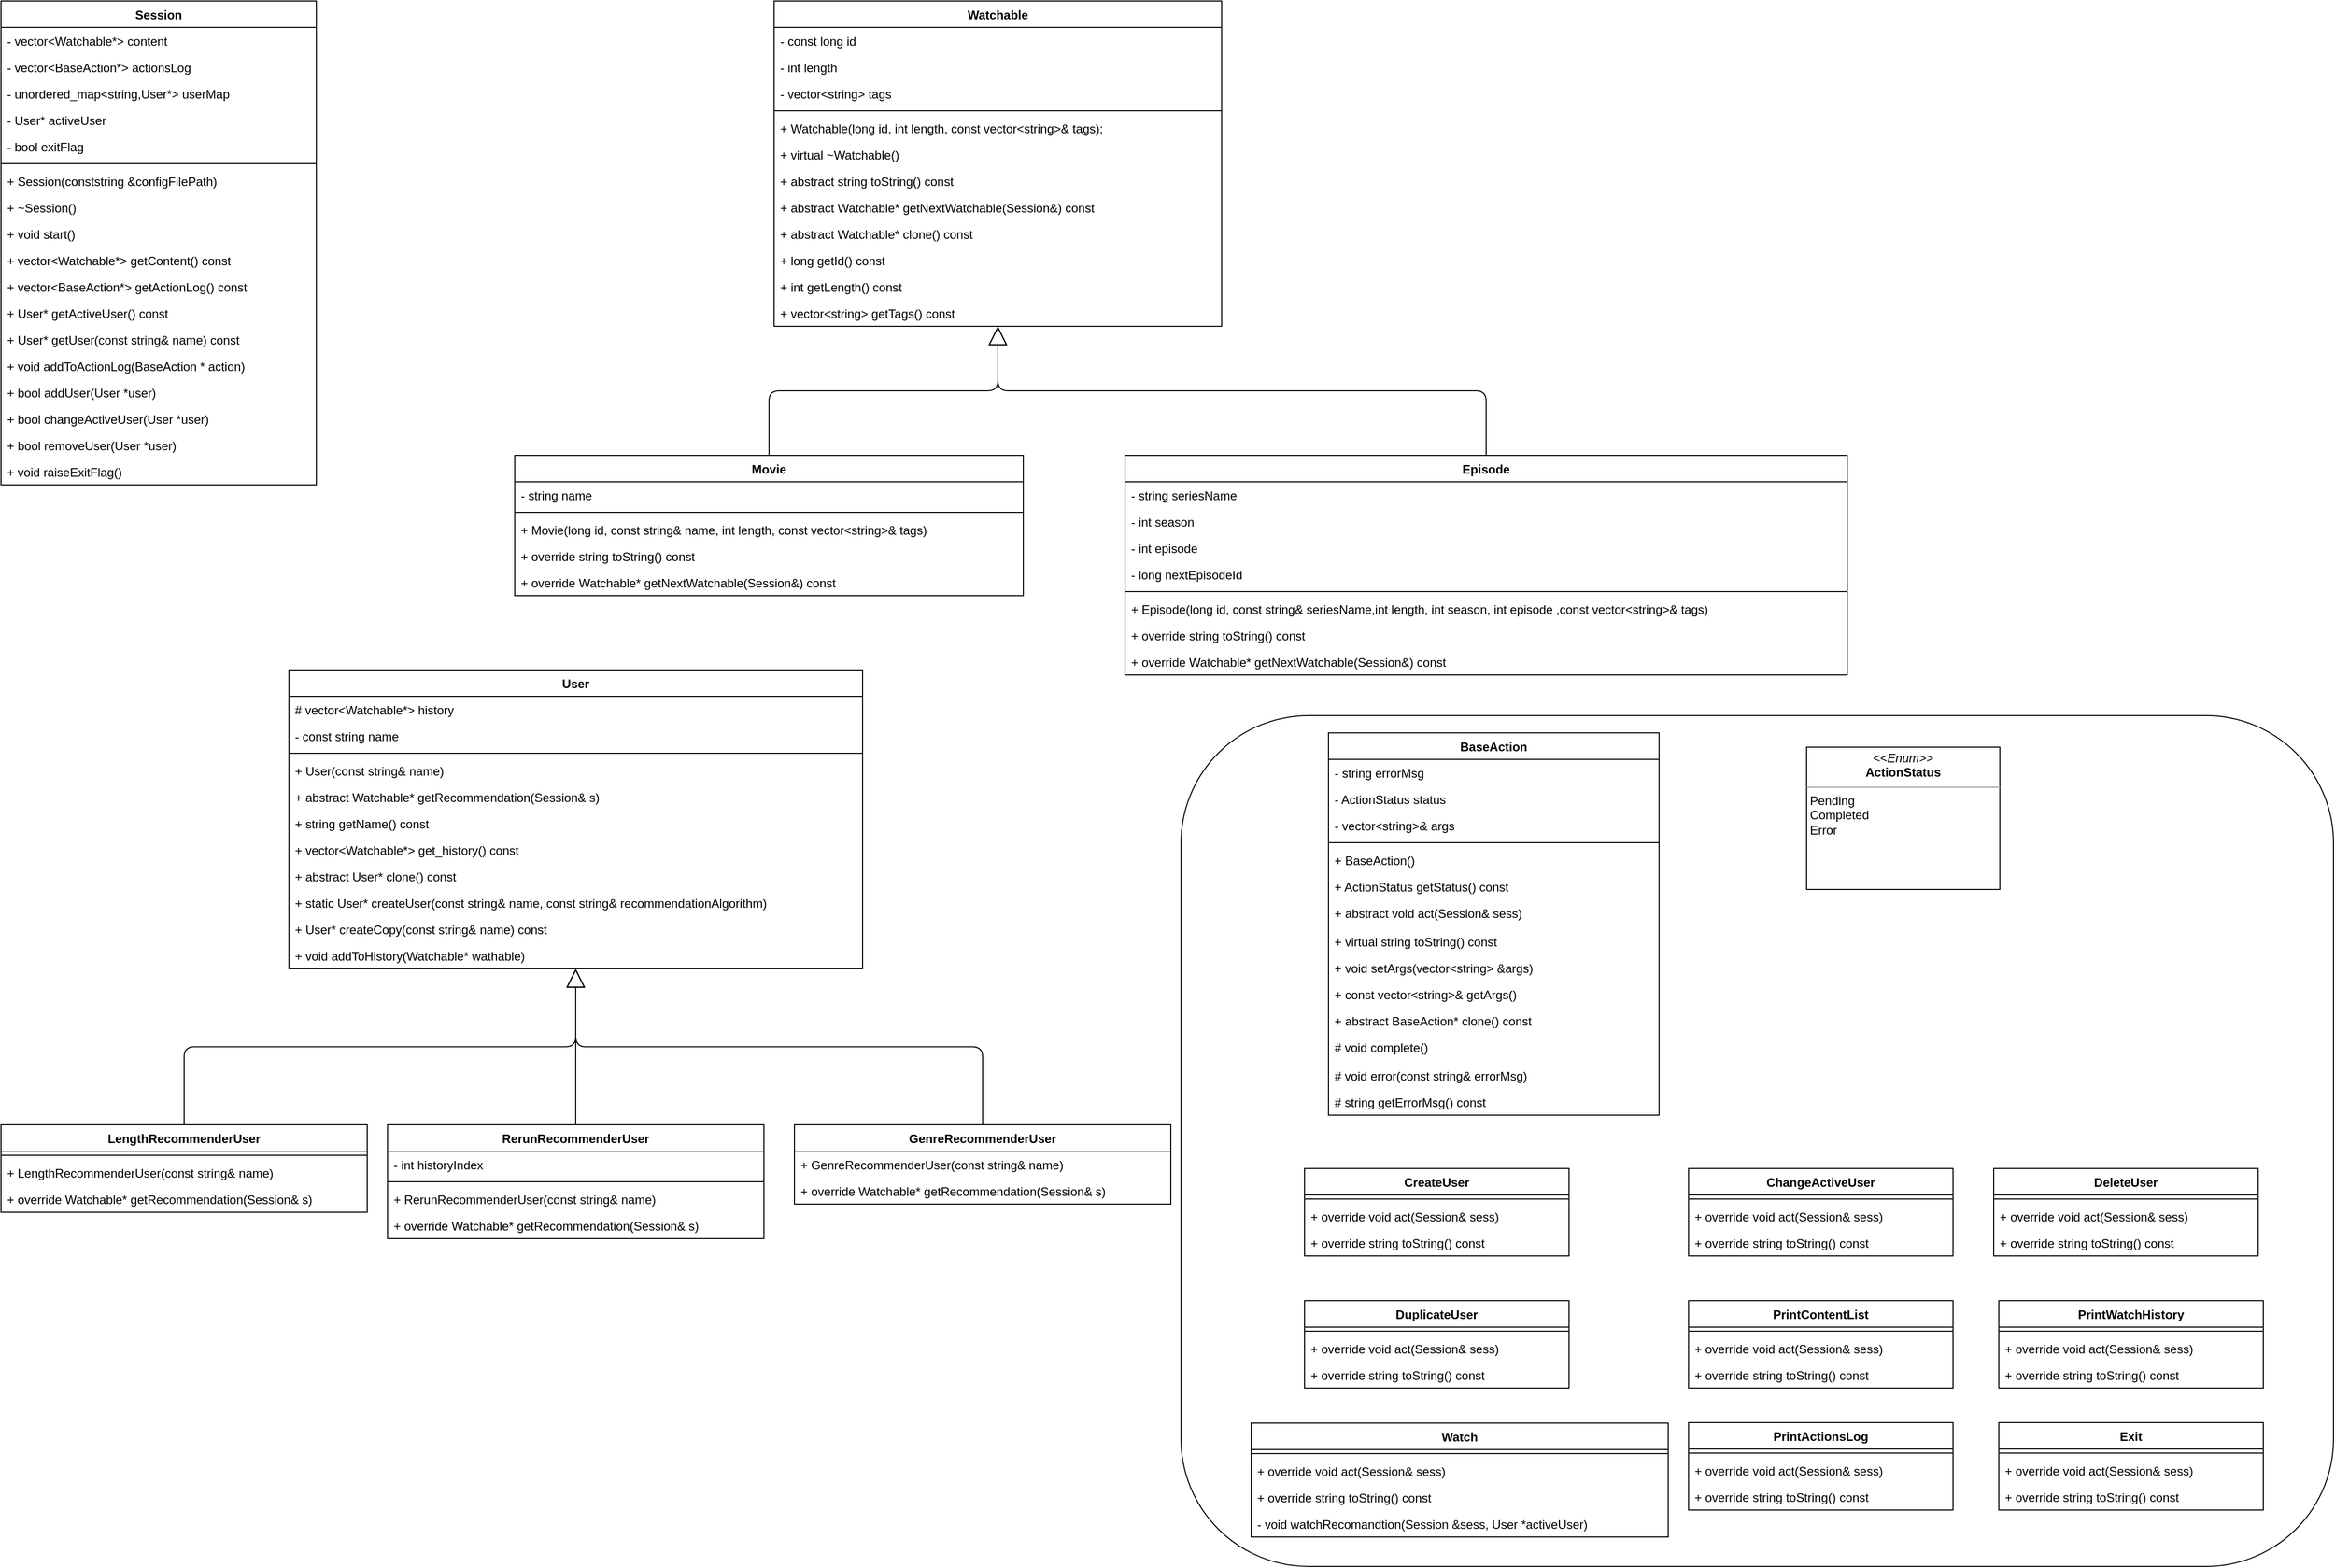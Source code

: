 <mxfile version="12.2.9" type="device" pages="1"><diagram id="r32zP4UE7Xf6JJiNhzsM" name="Page-1"><mxGraphModel dx="948" dy="610" grid="1" gridSize="10" guides="1" tooltips="1" connect="1" arrows="1" fold="1" page="1" pageScale="1" pageWidth="850" pageHeight="1100" math="0" shadow="0"><root><mxCell id="0"/><mxCell id="1" parent="0"/><mxCell id="CN2FNXj3Czze6til57YK-2" value="" style="rounded=1;whiteSpace=wrap;html=1;" parent="1" vertex="1"><mxGeometry x="1500" y="913" width="1133" height="837" as="geometry"/></mxCell><mxCell id="CN2FNXj3Czze6til57YK-3" value="Session" style="swimlane;fontStyle=1;align=center;verticalAlign=top;childLayout=stackLayout;horizontal=1;startSize=26;horizontalStack=0;resizeParent=1;resizeParentMax=0;resizeLast=0;collapsible=1;marginBottom=0;" parent="1" vertex="1"><mxGeometry x="340" y="210" width="310" height="476" as="geometry"/></mxCell><mxCell id="CN2FNXj3Czze6til57YK-4" value="- vector&lt;Watchable*&gt; content" style="text;strokeColor=none;fillColor=none;align=left;verticalAlign=top;spacingLeft=4;spacingRight=4;overflow=hidden;rotatable=0;points=[[0,0.5],[1,0.5]];portConstraint=eastwest;" parent="CN2FNXj3Czze6til57YK-3" vertex="1"><mxGeometry y="26" width="310" height="26" as="geometry"/></mxCell><mxCell id="CN2FNXj3Czze6til57YK-5" value="- vector&lt;BaseAction*&gt; actionsLog" style="text;strokeColor=none;fillColor=none;align=left;verticalAlign=top;spacingLeft=4;spacingRight=4;overflow=hidden;rotatable=0;points=[[0,0.5],[1,0.5]];portConstraint=eastwest;" parent="CN2FNXj3Czze6til57YK-3" vertex="1"><mxGeometry y="52" width="310" height="26" as="geometry"/></mxCell><mxCell id="CN2FNXj3Czze6til57YK-6" value="- unordered_map&lt;string,User*&gt; userMap" style="text;strokeColor=none;fillColor=none;align=left;verticalAlign=top;spacingLeft=4;spacingRight=4;overflow=hidden;rotatable=0;points=[[0,0.5],[1,0.5]];portConstraint=eastwest;" parent="CN2FNXj3Czze6til57YK-3" vertex="1"><mxGeometry y="78" width="310" height="26" as="geometry"/></mxCell><mxCell id="CN2FNXj3Czze6til57YK-7" value="- User* activeUser" style="text;strokeColor=none;fillColor=none;align=left;verticalAlign=top;spacingLeft=4;spacingRight=4;overflow=hidden;rotatable=0;points=[[0,0.5],[1,0.5]];portConstraint=eastwest;" parent="CN2FNXj3Czze6til57YK-3" vertex="1"><mxGeometry y="104" width="310" height="26" as="geometry"/></mxCell><mxCell id="CN2FNXj3Czze6til57YK-8" value="- bool exitFlag" style="text;strokeColor=none;fillColor=none;align=left;verticalAlign=top;spacingLeft=4;spacingRight=4;overflow=hidden;rotatable=0;points=[[0,0.5],[1,0.5]];portConstraint=eastwest;" parent="CN2FNXj3Czze6til57YK-3" vertex="1"><mxGeometry y="130" width="310" height="26" as="geometry"/></mxCell><mxCell id="CN2FNXj3Czze6til57YK-9" value="" style="line;strokeWidth=1;fillColor=none;align=left;verticalAlign=middle;spacingTop=-1;spacingLeft=3;spacingRight=3;rotatable=0;labelPosition=right;points=[];portConstraint=eastwest;" parent="CN2FNXj3Czze6til57YK-3" vertex="1"><mxGeometry y="156" width="310" height="8" as="geometry"/></mxCell><mxCell id="CN2FNXj3Czze6til57YK-10" value="+ Session(conststring &amp;configFilePath)" style="text;strokeColor=none;fillColor=none;align=left;verticalAlign=top;spacingLeft=4;spacingRight=4;overflow=hidden;rotatable=0;points=[[0,0.5],[1,0.5]];portConstraint=eastwest;" parent="CN2FNXj3Czze6til57YK-3" vertex="1"><mxGeometry y="164" width="310" height="26" as="geometry"/></mxCell><mxCell id="CN2FNXj3Czze6til57YK-11" value="+ ~Session()" style="text;strokeColor=none;fillColor=none;align=left;verticalAlign=top;spacingLeft=4;spacingRight=4;overflow=hidden;rotatable=0;points=[[0,0.5],[1,0.5]];portConstraint=eastwest;" parent="CN2FNXj3Czze6til57YK-3" vertex="1"><mxGeometry y="190" width="310" height="26" as="geometry"/></mxCell><mxCell id="CN2FNXj3Czze6til57YK-12" value="+ void start()" style="text;strokeColor=none;fillColor=none;align=left;verticalAlign=top;spacingLeft=4;spacingRight=4;overflow=hidden;rotatable=0;points=[[0,0.5],[1,0.5]];portConstraint=eastwest;" parent="CN2FNXj3Czze6til57YK-3" vertex="1"><mxGeometry y="216" width="310" height="26" as="geometry"/></mxCell><mxCell id="CN2FNXj3Czze6til57YK-13" value="+ vector&lt;Watchable*&gt; getContent() const" style="text;strokeColor=none;fillColor=none;align=left;verticalAlign=top;spacingLeft=4;spacingRight=4;overflow=hidden;rotatable=0;points=[[0,0.5],[1,0.5]];portConstraint=eastwest;" parent="CN2FNXj3Czze6til57YK-3" vertex="1"><mxGeometry y="242" width="310" height="26" as="geometry"/></mxCell><mxCell id="CN2FNXj3Czze6til57YK-14" value="+ vector&lt;BaseAction*&gt; getActionLog() const" style="text;strokeColor=none;fillColor=none;align=left;verticalAlign=top;spacingLeft=4;spacingRight=4;overflow=hidden;rotatable=0;points=[[0,0.5],[1,0.5]];portConstraint=eastwest;" parent="CN2FNXj3Czze6til57YK-3" vertex="1"><mxGeometry y="268" width="310" height="26" as="geometry"/></mxCell><mxCell id="CN2FNXj3Czze6til57YK-15" value="+ User* getActiveUser() const" style="text;strokeColor=none;fillColor=none;align=left;verticalAlign=top;spacingLeft=4;spacingRight=4;overflow=hidden;rotatable=0;points=[[0,0.5],[1,0.5]];portConstraint=eastwest;" parent="CN2FNXj3Czze6til57YK-3" vertex="1"><mxGeometry y="294" width="310" height="26" as="geometry"/></mxCell><mxCell id="CN2FNXj3Czze6til57YK-16" value="+ User* getUser(const string&amp; name) const" style="text;strokeColor=none;fillColor=none;align=left;verticalAlign=top;spacingLeft=4;spacingRight=4;overflow=hidden;rotatable=0;points=[[0,0.5],[1,0.5]];portConstraint=eastwest;" parent="CN2FNXj3Czze6til57YK-3" vertex="1"><mxGeometry y="320" width="310" height="26" as="geometry"/></mxCell><mxCell id="CN2FNXj3Czze6til57YK-133" value="+ void addToActionLog(BaseAction * action)" style="text;strokeColor=none;fillColor=none;align=left;verticalAlign=top;spacingLeft=4;spacingRight=4;overflow=hidden;rotatable=0;points=[[0,0.5],[1,0.5]];portConstraint=eastwest;" parent="CN2FNXj3Czze6til57YK-3" vertex="1"><mxGeometry y="346" width="310" height="26" as="geometry"/></mxCell><mxCell id="CN2FNXj3Czze6til57YK-17" value="+ bool addUser(User *user)" style="text;strokeColor=none;fillColor=none;align=left;verticalAlign=top;spacingLeft=4;spacingRight=4;overflow=hidden;rotatable=0;points=[[0,0.5],[1,0.5]];portConstraint=eastwest;" parent="CN2FNXj3Czze6til57YK-3" vertex="1"><mxGeometry y="372" width="310" height="26" as="geometry"/></mxCell><mxCell id="CN2FNXj3Czze6til57YK-18" value="+ bool changeActiveUser(User *user)" style="text;strokeColor=none;fillColor=none;align=left;verticalAlign=top;spacingLeft=4;spacingRight=4;overflow=hidden;rotatable=0;points=[[0,0.5],[1,0.5]];portConstraint=eastwest;" parent="CN2FNXj3Czze6til57YK-3" vertex="1"><mxGeometry y="398" width="310" height="26" as="geometry"/></mxCell><mxCell id="CN2FNXj3Czze6til57YK-19" value="+ bool removeUser(User *user)" style="text;strokeColor=none;fillColor=none;align=left;verticalAlign=top;spacingLeft=4;spacingRight=4;overflow=hidden;rotatable=0;points=[[0,0.5],[1,0.5]];portConstraint=eastwest;" parent="CN2FNXj3Czze6til57YK-3" vertex="1"><mxGeometry y="424" width="310" height="26" as="geometry"/></mxCell><mxCell id="CN2FNXj3Czze6til57YK-20" value="+ void raiseExitFlag()" style="text;strokeColor=none;fillColor=none;align=left;verticalAlign=top;spacingLeft=4;spacingRight=4;overflow=hidden;rotatable=0;points=[[0,0.5],[1,0.5]];portConstraint=eastwest;" parent="CN2FNXj3Czze6til57YK-3" vertex="1"><mxGeometry y="450" width="310" height="26" as="geometry"/></mxCell><mxCell id="CN2FNXj3Czze6til57YK-21" value="Watchable" style="swimlane;fontStyle=1;align=center;verticalAlign=top;childLayout=stackLayout;horizontal=1;startSize=26;horizontalStack=0;resizeParent=1;resizeParentMax=0;resizeLast=0;collapsible=1;marginBottom=0;" parent="1" vertex="1"><mxGeometry x="1100" y="210" width="440" height="320" as="geometry"/></mxCell><mxCell id="CN2FNXj3Czze6til57YK-22" value="- const long id" style="text;strokeColor=none;fillColor=none;align=left;verticalAlign=top;spacingLeft=4;spacingRight=4;overflow=hidden;rotatable=0;points=[[0,0.5],[1,0.5]];portConstraint=eastwest;" parent="CN2FNXj3Czze6til57YK-21" vertex="1"><mxGeometry y="26" width="440" height="26" as="geometry"/></mxCell><mxCell id="CN2FNXj3Czze6til57YK-23" value="- int length" style="text;strokeColor=none;fillColor=none;align=left;verticalAlign=top;spacingLeft=4;spacingRight=4;overflow=hidden;rotatable=0;points=[[0,0.5],[1,0.5]];portConstraint=eastwest;" parent="CN2FNXj3Czze6til57YK-21" vertex="1"><mxGeometry y="52" width="440" height="26" as="geometry"/></mxCell><mxCell id="CN2FNXj3Czze6til57YK-24" value="- vector&lt;string&gt; tags" style="text;strokeColor=none;fillColor=none;align=left;verticalAlign=top;spacingLeft=4;spacingRight=4;overflow=hidden;rotatable=0;points=[[0,0.5],[1,0.5]];portConstraint=eastwest;" parent="CN2FNXj3Czze6til57YK-21" vertex="1"><mxGeometry y="78" width="440" height="26" as="geometry"/></mxCell><mxCell id="CN2FNXj3Czze6til57YK-25" value="" style="line;strokeWidth=1;fillColor=none;align=left;verticalAlign=middle;spacingTop=-1;spacingLeft=3;spacingRight=3;rotatable=0;labelPosition=right;points=[];portConstraint=eastwest;" parent="CN2FNXj3Czze6til57YK-21" vertex="1"><mxGeometry y="104" width="440" height="8" as="geometry"/></mxCell><mxCell id="CN2FNXj3Czze6til57YK-26" value="+ Watchable(long id, int length, const vector&lt;string&gt;&amp; tags);" style="text;strokeColor=none;fillColor=none;align=left;verticalAlign=top;spacingLeft=4;spacingRight=4;overflow=hidden;rotatable=0;points=[[0,0.5],[1,0.5]];portConstraint=eastwest;" parent="CN2FNXj3Czze6til57YK-21" vertex="1"><mxGeometry y="112" width="440" height="26" as="geometry"/></mxCell><mxCell id="CN2FNXj3Czze6til57YK-27" value="+ virtual ~Watchable()" style="text;strokeColor=none;fillColor=none;align=left;verticalAlign=top;spacingLeft=4;spacingRight=4;overflow=hidden;rotatable=0;points=[[0,0.5],[1,0.5]];portConstraint=eastwest;" parent="CN2FNXj3Czze6til57YK-21" vertex="1"><mxGeometry y="138" width="440" height="26" as="geometry"/></mxCell><mxCell id="CN2FNXj3Czze6til57YK-28" value="+ abstract string toString() const" style="text;strokeColor=none;fillColor=none;align=left;verticalAlign=top;spacingLeft=4;spacingRight=4;overflow=hidden;rotatable=0;points=[[0,0.5],[1,0.5]];portConstraint=eastwest;" parent="CN2FNXj3Czze6til57YK-21" vertex="1"><mxGeometry y="164" width="440" height="26" as="geometry"/></mxCell><mxCell id="CN2FNXj3Czze6til57YK-29" value="+ abstract Watchable* getNextWatchable(Session&amp;) const" style="text;strokeColor=none;fillColor=none;align=left;verticalAlign=top;spacingLeft=4;spacingRight=4;overflow=hidden;rotatable=0;points=[[0,0.5],[1,0.5]];portConstraint=eastwest;" parent="CN2FNXj3Czze6til57YK-21" vertex="1"><mxGeometry y="190" width="440" height="26" as="geometry"/></mxCell><mxCell id="garERa3zvdODoN-txCcl-1" value="+ abstract Watchable* clone() const" style="text;strokeColor=none;fillColor=none;align=left;verticalAlign=top;spacingLeft=4;spacingRight=4;overflow=hidden;rotatable=0;points=[[0,0.5],[1,0.5]];portConstraint=eastwest;" parent="CN2FNXj3Czze6til57YK-21" vertex="1"><mxGeometry y="216" width="440" height="26" as="geometry"/></mxCell><mxCell id="CN2FNXj3Czze6til57YK-30" value="+ long getId() const" style="text;strokeColor=none;fillColor=none;align=left;verticalAlign=top;spacingLeft=4;spacingRight=4;overflow=hidden;rotatable=0;points=[[0,0.5],[1,0.5]];portConstraint=eastwest;" parent="CN2FNXj3Czze6til57YK-21" vertex="1"><mxGeometry y="242" width="440" height="26" as="geometry"/></mxCell><mxCell id="CN2FNXj3Czze6til57YK-31" value="+ int getLength() const" style="text;strokeColor=none;fillColor=none;align=left;verticalAlign=top;spacingLeft=4;spacingRight=4;overflow=hidden;rotatable=0;points=[[0,0.5],[1,0.5]];portConstraint=eastwest;" parent="CN2FNXj3Czze6til57YK-21" vertex="1"><mxGeometry y="268" width="440" height="26" as="geometry"/></mxCell><mxCell id="CN2FNXj3Czze6til57YK-32" value="+ vector&lt;string&gt; getTags() const" style="text;strokeColor=none;fillColor=none;align=left;verticalAlign=top;spacingLeft=4;spacingRight=4;overflow=hidden;rotatable=0;points=[[0,0.5],[1,0.5]];portConstraint=eastwest;" parent="CN2FNXj3Czze6til57YK-21" vertex="1"><mxGeometry y="294" width="440" height="26" as="geometry"/></mxCell><mxCell id="CN2FNXj3Czze6til57YK-33" value="Movie" style="swimlane;fontStyle=1;align=center;verticalAlign=top;childLayout=stackLayout;horizontal=1;startSize=26;horizontalStack=0;resizeParent=1;resizeParentMax=0;resizeLast=0;collapsible=1;marginBottom=0;" parent="1" vertex="1"><mxGeometry x="845" y="657" width="500" height="138" as="geometry"/></mxCell><mxCell id="CN2FNXj3Czze6til57YK-34" value="- string name" style="text;strokeColor=none;fillColor=none;align=left;verticalAlign=top;spacingLeft=4;spacingRight=4;overflow=hidden;rotatable=0;points=[[0,0.5],[1,0.5]];portConstraint=eastwest;" parent="CN2FNXj3Czze6til57YK-33" vertex="1"><mxGeometry y="26" width="500" height="26" as="geometry"/></mxCell><mxCell id="CN2FNXj3Czze6til57YK-35" value="" style="line;strokeWidth=1;fillColor=none;align=left;verticalAlign=middle;spacingTop=-1;spacingLeft=3;spacingRight=3;rotatable=0;labelPosition=right;points=[];portConstraint=eastwest;" parent="CN2FNXj3Czze6til57YK-33" vertex="1"><mxGeometry y="52" width="500" height="8" as="geometry"/></mxCell><mxCell id="CN2FNXj3Czze6til57YK-36" value="+ Movie(long id, const string&amp; name, int length, const vector&lt;string&gt;&amp; tags)" style="text;strokeColor=none;fillColor=none;align=left;verticalAlign=top;spacingLeft=4;spacingRight=4;overflow=hidden;rotatable=0;points=[[0,0.5],[1,0.5]];portConstraint=eastwest;" parent="CN2FNXj3Czze6til57YK-33" vertex="1"><mxGeometry y="60" width="500" height="26" as="geometry"/></mxCell><mxCell id="CN2FNXj3Czze6til57YK-37" value="+ override string toString() const" style="text;strokeColor=none;fillColor=none;align=left;verticalAlign=top;spacingLeft=4;spacingRight=4;overflow=hidden;rotatable=0;points=[[0,0.5],[1,0.5]];portConstraint=eastwest;" parent="CN2FNXj3Czze6til57YK-33" vertex="1"><mxGeometry y="86" width="500" height="26" as="geometry"/></mxCell><mxCell id="CN2FNXj3Czze6til57YK-38" value="+ override Watchable* getNextWatchable(Session&amp;) const" style="text;strokeColor=none;fillColor=none;align=left;verticalAlign=top;spacingLeft=4;spacingRight=4;overflow=hidden;rotatable=0;points=[[0,0.5],[1,0.5]];portConstraint=eastwest;" parent="CN2FNXj3Czze6til57YK-33" vertex="1"><mxGeometry y="112" width="500" height="26" as="geometry"/></mxCell><mxCell id="CN2FNXj3Czze6til57YK-39" value="" style="endArrow=block;endSize=16;endFill=0;html=1;exitX=0.5;exitY=0;exitDx=0;exitDy=0;entryX=0.5;entryY=1;entryDx=0;entryDy=0;edgeStyle=orthogonalEdgeStyle;" parent="1" source="CN2FNXj3Czze6til57YK-33" target="CN2FNXj3Czze6til57YK-21" edge="1"><mxGeometry width="160" relative="1" as="geometry"><mxPoint x="910" y="400" as="sourcePoint"/><mxPoint x="1070" y="400" as="targetPoint"/></mxGeometry></mxCell><mxCell id="CN2FNXj3Czze6til57YK-40" value="Episode" style="swimlane;fontStyle=1;align=center;verticalAlign=top;childLayout=stackLayout;horizontal=1;startSize=26;horizontalStack=0;resizeParent=1;resizeParentMax=0;resizeLast=0;collapsible=1;marginBottom=0;" parent="1" vertex="1"><mxGeometry x="1445" y="657" width="710" height="216" as="geometry"/></mxCell><mxCell id="CN2FNXj3Czze6til57YK-41" value="- string seriesName" style="text;strokeColor=none;fillColor=none;align=left;verticalAlign=top;spacingLeft=4;spacingRight=4;overflow=hidden;rotatable=0;points=[[0,0.5],[1,0.5]];portConstraint=eastwest;" parent="CN2FNXj3Czze6til57YK-40" vertex="1"><mxGeometry y="26" width="710" height="26" as="geometry"/></mxCell><mxCell id="CN2FNXj3Czze6til57YK-42" value="- int season" style="text;strokeColor=none;fillColor=none;align=left;verticalAlign=top;spacingLeft=4;spacingRight=4;overflow=hidden;rotatable=0;points=[[0,0.5],[1,0.5]];portConstraint=eastwest;" parent="CN2FNXj3Czze6til57YK-40" vertex="1"><mxGeometry y="52" width="710" height="26" as="geometry"/></mxCell><mxCell id="CN2FNXj3Czze6til57YK-43" value="- int episode" style="text;strokeColor=none;fillColor=none;align=left;verticalAlign=top;spacingLeft=4;spacingRight=4;overflow=hidden;rotatable=0;points=[[0,0.5],[1,0.5]];portConstraint=eastwest;" parent="CN2FNXj3Czze6til57YK-40" vertex="1"><mxGeometry y="78" width="710" height="26" as="geometry"/></mxCell><mxCell id="CN2FNXj3Czze6til57YK-44" value="- long nextEpisodeId" style="text;strokeColor=none;fillColor=none;align=left;verticalAlign=top;spacingLeft=4;spacingRight=4;overflow=hidden;rotatable=0;points=[[0,0.5],[1,0.5]];portConstraint=eastwest;" parent="CN2FNXj3Czze6til57YK-40" vertex="1"><mxGeometry y="104" width="710" height="26" as="geometry"/></mxCell><mxCell id="CN2FNXj3Czze6til57YK-45" value="" style="line;strokeWidth=1;fillColor=none;align=left;verticalAlign=middle;spacingTop=-1;spacingLeft=3;spacingRight=3;rotatable=0;labelPosition=right;points=[];portConstraint=eastwest;" parent="CN2FNXj3Czze6til57YK-40" vertex="1"><mxGeometry y="130" width="710" height="8" as="geometry"/></mxCell><mxCell id="CN2FNXj3Czze6til57YK-46" value="+ Episode(long id, const string&amp; seriesName,int length, int season, int episode ,const vector&lt;string&gt;&amp; tags)" style="text;strokeColor=none;fillColor=none;align=left;verticalAlign=top;spacingLeft=4;spacingRight=4;overflow=hidden;rotatable=0;points=[[0,0.5],[1,0.5]];portConstraint=eastwest;" parent="CN2FNXj3Czze6til57YK-40" vertex="1"><mxGeometry y="138" width="710" height="26" as="geometry"/></mxCell><mxCell id="CN2FNXj3Czze6til57YK-47" value="+ override string toString() const" style="text;strokeColor=none;fillColor=none;align=left;verticalAlign=top;spacingLeft=4;spacingRight=4;overflow=hidden;rotatable=0;points=[[0,0.5],[1,0.5]];portConstraint=eastwest;" parent="CN2FNXj3Czze6til57YK-40" vertex="1"><mxGeometry y="164" width="710" height="26" as="geometry"/></mxCell><mxCell id="CN2FNXj3Czze6til57YK-48" value="+ override Watchable* getNextWatchable(Session&amp;) const" style="text;strokeColor=none;fillColor=none;align=left;verticalAlign=top;spacingLeft=4;spacingRight=4;overflow=hidden;rotatable=0;points=[[0,0.5],[1,0.5]];portConstraint=eastwest;" parent="CN2FNXj3Czze6til57YK-40" vertex="1"><mxGeometry y="190" width="710" height="26" as="geometry"/></mxCell><mxCell id="CN2FNXj3Czze6til57YK-49" value="" style="endArrow=block;endSize=16;endFill=0;html=1;exitX=0.5;exitY=0;exitDx=0;exitDy=0;entryX=0.5;entryY=1;entryDx=0;entryDy=0;edgeStyle=orthogonalEdgeStyle;" parent="1" source="CN2FNXj3Czze6til57YK-40" target="CN2FNXj3Czze6til57YK-21" edge="1"><mxGeometry width="160" relative="1" as="geometry"><mxPoint x="1409.857" y="484.357" as="sourcePoint"/><mxPoint x="1639.857" y="400.071" as="targetPoint"/></mxGeometry></mxCell><mxCell id="CN2FNXj3Czze6til57YK-50" value="User" style="swimlane;fontStyle=1;align=center;verticalAlign=top;childLayout=stackLayout;horizontal=1;startSize=26;horizontalStack=0;resizeParent=1;resizeParentMax=0;resizeLast=0;collapsible=1;marginBottom=0;" parent="1" vertex="1"><mxGeometry x="623" y="868" width="564" height="294" as="geometry"/></mxCell><mxCell id="CN2FNXj3Czze6til57YK-51" value="# vector&lt;Watchable*&gt; history" style="text;strokeColor=none;fillColor=none;align=left;verticalAlign=top;spacingLeft=4;spacingRight=4;overflow=hidden;rotatable=0;points=[[0,0.5],[1,0.5]];portConstraint=eastwest;" parent="CN2FNXj3Czze6til57YK-50" vertex="1"><mxGeometry y="26" width="564" height="26" as="geometry"/></mxCell><mxCell id="CN2FNXj3Czze6til57YK-52" value="- const string name" style="text;strokeColor=none;fillColor=none;align=left;verticalAlign=top;spacingLeft=4;spacingRight=4;overflow=hidden;rotatable=0;points=[[0,0.5],[1,0.5]];portConstraint=eastwest;" parent="CN2FNXj3Czze6til57YK-50" vertex="1"><mxGeometry y="52" width="564" height="26" as="geometry"/></mxCell><mxCell id="CN2FNXj3Czze6til57YK-53" value="" style="line;strokeWidth=1;fillColor=none;align=left;verticalAlign=middle;spacingTop=-1;spacingLeft=3;spacingRight=3;rotatable=0;labelPosition=right;points=[];portConstraint=eastwest;" parent="CN2FNXj3Czze6til57YK-50" vertex="1"><mxGeometry y="78" width="564" height="8" as="geometry"/></mxCell><mxCell id="CN2FNXj3Czze6til57YK-54" value="+ User(const string&amp; name)" style="text;strokeColor=none;fillColor=none;align=left;verticalAlign=top;spacingLeft=4;spacingRight=4;overflow=hidden;rotatable=0;points=[[0,0.5],[1,0.5]];portConstraint=eastwest;" parent="CN2FNXj3Czze6til57YK-50" vertex="1"><mxGeometry y="86" width="564" height="26" as="geometry"/></mxCell><mxCell id="CN2FNXj3Czze6til57YK-55" value="+ abstract Watchable* getRecommendation(Session&amp; s)" style="text;strokeColor=none;fillColor=none;align=left;verticalAlign=top;spacingLeft=4;spacingRight=4;overflow=hidden;rotatable=0;points=[[0,0.5],[1,0.5]];portConstraint=eastwest;" parent="CN2FNXj3Czze6til57YK-50" vertex="1"><mxGeometry y="112" width="564" height="26" as="geometry"/></mxCell><mxCell id="CN2FNXj3Czze6til57YK-56" value="+ string getName() const" style="text;strokeColor=none;fillColor=none;align=left;verticalAlign=top;spacingLeft=4;spacingRight=4;overflow=hidden;rotatable=0;points=[[0,0.5],[1,0.5]];portConstraint=eastwest;" parent="CN2FNXj3Czze6til57YK-50" vertex="1"><mxGeometry y="138" width="564" height="26" as="geometry"/></mxCell><mxCell id="CN2FNXj3Czze6til57YK-57" value="+ vector&lt;Watchable*&gt; get_history() const" style="text;strokeColor=none;fillColor=none;align=left;verticalAlign=top;spacingLeft=4;spacingRight=4;overflow=hidden;rotatable=0;points=[[0,0.5],[1,0.5]];portConstraint=eastwest;" parent="CN2FNXj3Czze6til57YK-50" vertex="1"><mxGeometry y="164" width="564" height="26" as="geometry"/></mxCell><mxCell id="VnhvcozmxqfYJ4wOjaPj-2" value="+ abstract User* clone() const" style="text;strokeColor=none;fillColor=none;align=left;verticalAlign=top;spacingLeft=4;spacingRight=4;overflow=hidden;rotatable=0;points=[[0,0.5],[1,0.5]];portConstraint=eastwest;" vertex="1" parent="CN2FNXj3Czze6til57YK-50"><mxGeometry y="190" width="564" height="26" as="geometry"/></mxCell><mxCell id="CN2FNXj3Czze6til57YK-58" value="+ static User* createUser(const string&amp; name, const string&amp; recommendationAlgorithm)" style="text;strokeColor=none;fillColor=none;align=left;verticalAlign=top;spacingLeft=4;spacingRight=4;overflow=hidden;rotatable=0;points=[[0,0.5],[1,0.5]];portConstraint=eastwest;" parent="CN2FNXj3Czze6til57YK-50" vertex="1"><mxGeometry y="216" width="564" height="26" as="geometry"/></mxCell><mxCell id="CN2FNXj3Czze6til57YK-59" value="+ User* createCopy(const string&amp; name) const" style="text;strokeColor=none;fillColor=none;align=left;verticalAlign=top;spacingLeft=4;spacingRight=4;overflow=hidden;rotatable=0;points=[[0,0.5],[1,0.5]];portConstraint=eastwest;" parent="CN2FNXj3Czze6til57YK-50" vertex="1"><mxGeometry y="242" width="564" height="26" as="geometry"/></mxCell><mxCell id="CN2FNXj3Czze6til57YK-60" value="+ void addToHistory(Watchable* wathable)" style="text;strokeColor=none;fillColor=none;align=left;verticalAlign=top;spacingLeft=4;spacingRight=4;overflow=hidden;rotatable=0;points=[[0,0.5],[1,0.5]];portConstraint=eastwest;" parent="CN2FNXj3Czze6til57YK-50" vertex="1"><mxGeometry y="268" width="564" height="26" as="geometry"/></mxCell><mxCell id="CN2FNXj3Czze6til57YK-61" value="LengthRecommenderUser" style="swimlane;fontStyle=1;align=center;verticalAlign=top;childLayout=stackLayout;horizontal=1;startSize=26;horizontalStack=0;resizeParent=1;resizeParentMax=0;resizeLast=0;collapsible=1;marginBottom=0;" parent="1" vertex="1"><mxGeometry x="340" y="1315.5" width="360" height="86" as="geometry"/></mxCell><mxCell id="CN2FNXj3Czze6til57YK-62" value="" style="line;strokeWidth=1;fillColor=none;align=left;verticalAlign=middle;spacingTop=-1;spacingLeft=3;spacingRight=3;rotatable=0;labelPosition=right;points=[];portConstraint=eastwest;" parent="CN2FNXj3Czze6til57YK-61" vertex="1"><mxGeometry y="26" width="360" height="8" as="geometry"/></mxCell><mxCell id="CN2FNXj3Czze6til57YK-63" value="+ LengthRecommenderUser(const string&amp; name)" style="text;strokeColor=none;fillColor=none;align=left;verticalAlign=top;spacingLeft=4;spacingRight=4;overflow=hidden;rotatable=0;points=[[0,0.5],[1,0.5]];portConstraint=eastwest;" parent="CN2FNXj3Czze6til57YK-61" vertex="1"><mxGeometry y="34" width="360" height="26" as="geometry"/></mxCell><mxCell id="CN2FNXj3Czze6til57YK-64" value="+ override Watchable* getRecommendation(Session&amp; s)" style="text;strokeColor=none;fillColor=none;align=left;verticalAlign=top;spacingLeft=4;spacingRight=4;overflow=hidden;rotatable=0;points=[[0,0.5],[1,0.5]];portConstraint=eastwest;" parent="CN2FNXj3Czze6til57YK-61" vertex="1"><mxGeometry y="60" width="360" height="26" as="geometry"/></mxCell><mxCell id="CN2FNXj3Czze6til57YK-65" value="" style="endArrow=block;endSize=16;endFill=0;html=1;edgeStyle=orthogonalEdgeStyle;exitX=0.5;exitY=0;exitDx=0;exitDy=0;entryX=0.5;entryY=1;entryDx=0;entryDy=0;" parent="1" source="CN2FNXj3Czze6til57YK-61" target="CN2FNXj3Czze6til57YK-50" edge="1"><mxGeometry width="160" relative="1" as="geometry"><mxPoint x="590" y="1070" as="sourcePoint"/><mxPoint x="750" y="1070" as="targetPoint"/></mxGeometry></mxCell><mxCell id="CN2FNXj3Czze6til57YK-66" value="RerunRecommenderUser" style="swimlane;fontStyle=1;align=center;verticalAlign=top;childLayout=stackLayout;horizontal=1;startSize=26;horizontalStack=0;resizeParent=1;resizeParentMax=0;resizeLast=0;collapsible=1;marginBottom=0;" parent="1" vertex="1"><mxGeometry x="720" y="1315.5" width="370" height="112" as="geometry"/></mxCell><mxCell id="CN2FNXj3Czze6til57YK-67" value="- int historyIndex" style="text;strokeColor=none;fillColor=none;align=left;verticalAlign=top;spacingLeft=4;spacingRight=4;overflow=hidden;rotatable=0;points=[[0,0.5],[1,0.5]];portConstraint=eastwest;" parent="CN2FNXj3Czze6til57YK-66" vertex="1"><mxGeometry y="26" width="370" height="26" as="geometry"/></mxCell><mxCell id="CN2FNXj3Czze6til57YK-68" value="" style="line;strokeWidth=1;fillColor=none;align=left;verticalAlign=middle;spacingTop=-1;spacingLeft=3;spacingRight=3;rotatable=0;labelPosition=right;points=[];portConstraint=eastwest;" parent="CN2FNXj3Czze6til57YK-66" vertex="1"><mxGeometry y="52" width="370" height="8" as="geometry"/></mxCell><mxCell id="CN2FNXj3Czze6til57YK-69" value="+ RerunRecommenderUser(const string&amp; name)" style="text;strokeColor=none;fillColor=none;align=left;verticalAlign=top;spacingLeft=4;spacingRight=4;overflow=hidden;rotatable=0;points=[[0,0.5],[1,0.5]];portConstraint=eastwest;" parent="CN2FNXj3Czze6til57YK-66" vertex="1"><mxGeometry y="60" width="370" height="26" as="geometry"/></mxCell><mxCell id="CN2FNXj3Czze6til57YK-70" value="+ override Watchable* getRecommendation(Session&amp; s)" style="text;strokeColor=none;fillColor=none;align=left;verticalAlign=top;spacingLeft=4;spacingRight=4;overflow=hidden;rotatable=0;points=[[0,0.5],[1,0.5]];portConstraint=eastwest;" parent="CN2FNXj3Czze6til57YK-66" vertex="1"><mxGeometry y="86" width="370" height="26" as="geometry"/></mxCell><mxCell id="CN2FNXj3Czze6til57YK-71" value="GenreRecommenderUser" style="swimlane;fontStyle=1;align=center;verticalAlign=top;childLayout=stackLayout;horizontal=1;startSize=26;horizontalStack=0;resizeParent=1;resizeParentMax=0;resizeLast=0;collapsible=1;marginBottom=0;" parent="1" vertex="1"><mxGeometry x="1120" y="1315.5" width="370" height="78" as="geometry"/></mxCell><mxCell id="CN2FNXj3Czze6til57YK-72" value="+ GenreRecommenderUser(const string&amp; name)" style="text;strokeColor=none;fillColor=none;align=left;verticalAlign=top;spacingLeft=4;spacingRight=4;overflow=hidden;rotatable=0;points=[[0,0.5],[1,0.5]];portConstraint=eastwest;" parent="CN2FNXj3Czze6til57YK-71" vertex="1"><mxGeometry y="26" width="370" height="26" as="geometry"/></mxCell><mxCell id="CN2FNXj3Czze6til57YK-73" value="+ override Watchable* getRecommendation(Session&amp; s)" style="text;strokeColor=none;fillColor=none;align=left;verticalAlign=top;spacingLeft=4;spacingRight=4;overflow=hidden;rotatable=0;points=[[0,0.5],[1,0.5]];portConstraint=eastwest;" parent="CN2FNXj3Czze6til57YK-71" vertex="1"><mxGeometry y="52" width="370" height="26" as="geometry"/></mxCell><mxCell id="CN2FNXj3Czze6til57YK-74" value="" style="endArrow=block;endSize=16;endFill=0;html=1;exitX=0.5;exitY=0;exitDx=0;exitDy=0;entryX=0.5;entryY=1;entryDx=0;entryDy=0;edgeStyle=orthogonalEdgeStyle;" parent="1" source="CN2FNXj3Czze6til57YK-66" target="CN2FNXj3Czze6til57YK-50" edge="1"><mxGeometry width="160" relative="1" as="geometry"><mxPoint x="1020" y="1080" as="sourcePoint"/><mxPoint x="1180" y="1080" as="targetPoint"/></mxGeometry></mxCell><mxCell id="CN2FNXj3Czze6til57YK-75" value="" style="endArrow=block;endSize=16;endFill=0;html=1;exitX=0.5;exitY=0;exitDx=0;exitDy=0;entryX=0.5;entryY=1;entryDx=0;entryDy=0;edgeStyle=orthogonalEdgeStyle;" parent="1" source="CN2FNXj3Czze6til57YK-71" target="CN2FNXj3Czze6til57YK-50" edge="1"><mxGeometry width="160" relative="1" as="geometry"><mxPoint x="1245.118" y="1110.088" as="sourcePoint"/><mxPoint x="1209.824" y="1030.088" as="targetPoint"/></mxGeometry></mxCell><mxCell id="CN2FNXj3Czze6til57YK-76" value="BaseAction" style="swimlane;fontStyle=1;align=center;verticalAlign=top;childLayout=stackLayout;horizontal=1;startSize=26;horizontalStack=0;resizeParent=1;resizeParentMax=0;resizeLast=0;collapsible=1;marginBottom=0;" parent="1" vertex="1"><mxGeometry x="1645" y="930" width="325" height="376" as="geometry"/></mxCell><mxCell id="CN2FNXj3Czze6til57YK-77" value="- string errorMsg" style="text;strokeColor=none;fillColor=none;align=left;verticalAlign=top;spacingLeft=4;spacingRight=4;overflow=hidden;rotatable=0;points=[[0,0.5],[1,0.5]];portConstraint=eastwest;" parent="CN2FNXj3Czze6til57YK-76" vertex="1"><mxGeometry y="26" width="325" height="26" as="geometry"/></mxCell><mxCell id="CN2FNXj3Czze6til57YK-78" value="- ActionStatus status" style="text;strokeColor=none;fillColor=none;align=left;verticalAlign=top;spacingLeft=4;spacingRight=4;overflow=hidden;rotatable=0;points=[[0,0.5],[1,0.5]];portConstraint=eastwest;" parent="CN2FNXj3Czze6til57YK-76" vertex="1"><mxGeometry y="52" width="325" height="26" as="geometry"/></mxCell><mxCell id="CN2FNXj3Czze6til57YK-79" value="- vector&lt;string&gt;&amp; args" style="text;strokeColor=none;fillColor=none;align=left;verticalAlign=top;spacingLeft=4;spacingRight=4;overflow=hidden;rotatable=0;points=[[0,0.5],[1,0.5]];portConstraint=eastwest;" parent="CN2FNXj3Czze6til57YK-76" vertex="1"><mxGeometry y="78" width="325" height="26" as="geometry"/></mxCell><mxCell id="CN2FNXj3Czze6til57YK-80" value="" style="line;strokeWidth=1;fillColor=none;align=left;verticalAlign=middle;spacingTop=-1;spacingLeft=3;spacingRight=3;rotatable=0;labelPosition=right;points=[];portConstraint=eastwest;" parent="CN2FNXj3Czze6til57YK-76" vertex="1"><mxGeometry y="104" width="325" height="8" as="geometry"/></mxCell><mxCell id="CN2FNXj3Czze6til57YK-81" value="+ BaseAction()" style="text;strokeColor=none;fillColor=none;align=left;verticalAlign=top;spacingLeft=4;spacingRight=4;overflow=hidden;rotatable=0;points=[[0,0.5],[1,0.5]];portConstraint=eastwest;" parent="CN2FNXj3Czze6til57YK-76" vertex="1"><mxGeometry y="112" width="325" height="26" as="geometry"/></mxCell><mxCell id="CN2FNXj3Czze6til57YK-82" value="+ ActionStatus getStatus() const" style="text;strokeColor=none;fillColor=none;align=left;verticalAlign=top;spacingLeft=4;spacingRight=4;overflow=hidden;rotatable=0;points=[[0,0.5],[1,0.5]];portConstraint=eastwest;" parent="CN2FNXj3Czze6til57YK-76" vertex="1"><mxGeometry y="138" width="325" height="26" as="geometry"/></mxCell><mxCell id="CN2FNXj3Czze6til57YK-83" value="+ abstract void act(Session&amp; sess)" style="text;strokeColor=none;fillColor=none;align=left;verticalAlign=top;spacingLeft=4;spacingRight=4;overflow=hidden;rotatable=0;points=[[0,0.5],[1,0.5]];portConstraint=eastwest;" parent="CN2FNXj3Czze6til57YK-76" vertex="1"><mxGeometry y="164" width="325" height="28" as="geometry"/></mxCell><mxCell id="CN2FNXj3Czze6til57YK-84" value="+ virtual string toString() const" style="text;strokeColor=none;fillColor=none;align=left;verticalAlign=top;spacingLeft=4;spacingRight=4;overflow=hidden;rotatable=0;points=[[0,0.5],[1,0.5]];portConstraint=eastwest;" parent="CN2FNXj3Czze6til57YK-76" vertex="1"><mxGeometry y="192" width="325" height="26" as="geometry"/></mxCell><mxCell id="CN2FNXj3Czze6til57YK-85" value="+ void setArgs(vector&lt;string&gt; &amp;args)" style="text;strokeColor=none;fillColor=none;align=left;verticalAlign=top;spacingLeft=4;spacingRight=4;overflow=hidden;rotatable=0;points=[[0,0.5],[1,0.5]];portConstraint=eastwest;" parent="CN2FNXj3Czze6til57YK-76" vertex="1"><mxGeometry y="218" width="325" height="26" as="geometry"/></mxCell><mxCell id="CN2FNXj3Czze6til57YK-86" value="+ const vector&lt;string&gt;&amp; getArgs()" style="text;strokeColor=none;fillColor=none;align=left;verticalAlign=top;spacingLeft=4;spacingRight=4;overflow=hidden;rotatable=0;points=[[0,0.5],[1,0.5]];portConstraint=eastwest;" parent="CN2FNXj3Czze6til57YK-76" vertex="1"><mxGeometry y="244" width="325" height="26" as="geometry"/></mxCell><mxCell id="VnhvcozmxqfYJ4wOjaPj-1" value="+ abstract BaseAction* clone() const" style="text;strokeColor=none;fillColor=none;align=left;verticalAlign=top;spacingLeft=4;spacingRight=4;overflow=hidden;rotatable=0;points=[[0,0.5],[1,0.5]];portConstraint=eastwest;" vertex="1" parent="CN2FNXj3Czze6til57YK-76"><mxGeometry y="270" width="325" height="26" as="geometry"/></mxCell><mxCell id="CN2FNXj3Czze6til57YK-87" value="# void complete()" style="text;strokeColor=none;fillColor=none;align=left;verticalAlign=top;spacingLeft=4;spacingRight=4;overflow=hidden;rotatable=0;points=[[0,0.5],[1,0.5]];portConstraint=eastwest;" parent="CN2FNXj3Czze6til57YK-76" vertex="1"><mxGeometry y="296" width="325" height="28" as="geometry"/></mxCell><mxCell id="CN2FNXj3Czze6til57YK-88" value="# void error(const string&amp; errorMsg)" style="text;strokeColor=none;fillColor=none;align=left;verticalAlign=top;spacingLeft=4;spacingRight=4;overflow=hidden;rotatable=0;points=[[0,0.5],[1,0.5]];portConstraint=eastwest;" parent="CN2FNXj3Czze6til57YK-76" vertex="1"><mxGeometry y="324" width="325" height="26" as="geometry"/></mxCell><mxCell id="CN2FNXj3Czze6til57YK-89" value="# string getErrorMsg() const" style="text;strokeColor=none;fillColor=none;align=left;verticalAlign=top;spacingLeft=4;spacingRight=4;overflow=hidden;rotatable=0;points=[[0,0.5],[1,0.5]];portConstraint=eastwest;" parent="CN2FNXj3Czze6til57YK-76" vertex="1"><mxGeometry y="350" width="325" height="26" as="geometry"/></mxCell><mxCell id="CN2FNXj3Czze6til57YK-90" value="CreateUser" style="swimlane;fontStyle=1;align=center;verticalAlign=top;childLayout=stackLayout;horizontal=1;startSize=26;horizontalStack=0;resizeParent=1;resizeParentMax=0;resizeLast=0;collapsible=1;marginBottom=0;" parent="1" vertex="1"><mxGeometry x="1621.5" y="1358.5" width="260" height="86" as="geometry"/></mxCell><mxCell id="CN2FNXj3Czze6til57YK-91" value="" style="line;strokeWidth=1;fillColor=none;align=left;verticalAlign=middle;spacingTop=-1;spacingLeft=3;spacingRight=3;rotatable=0;labelPosition=right;points=[];portConstraint=eastwest;" parent="CN2FNXj3Czze6til57YK-90" vertex="1"><mxGeometry y="26" width="260" height="8" as="geometry"/></mxCell><mxCell id="CN2FNXj3Czze6til57YK-92" value="+ override void act(Session&amp; sess)" style="text;strokeColor=none;fillColor=none;align=left;verticalAlign=top;spacingLeft=4;spacingRight=4;overflow=hidden;rotatable=0;points=[[0,0.5],[1,0.5]];portConstraint=eastwest;" parent="CN2FNXj3Czze6til57YK-90" vertex="1"><mxGeometry y="34" width="260" height="26" as="geometry"/></mxCell><mxCell id="CN2FNXj3Czze6til57YK-93" value="+ override string toString() const" style="text;strokeColor=none;fillColor=none;align=left;verticalAlign=top;spacingLeft=4;spacingRight=4;overflow=hidden;rotatable=0;points=[[0,0.5],[1,0.5]];portConstraint=eastwest;" parent="CN2FNXj3Czze6til57YK-90" vertex="1"><mxGeometry y="60" width="260" height="26" as="geometry"/></mxCell><mxCell id="CN2FNXj3Czze6til57YK-94" value="ChangeActiveUser" style="swimlane;fontStyle=1;align=center;verticalAlign=top;childLayout=stackLayout;horizontal=1;startSize=26;horizontalStack=0;resizeParent=1;resizeParentMax=0;resizeLast=0;collapsible=1;marginBottom=0;" parent="1" vertex="1"><mxGeometry x="1999" y="1358.5" width="260" height="86" as="geometry"/></mxCell><mxCell id="CN2FNXj3Czze6til57YK-95" value="" style="line;strokeWidth=1;fillColor=none;align=left;verticalAlign=middle;spacingTop=-1;spacingLeft=3;spacingRight=3;rotatable=0;labelPosition=right;points=[];portConstraint=eastwest;" parent="CN2FNXj3Czze6til57YK-94" vertex="1"><mxGeometry y="26" width="260" height="8" as="geometry"/></mxCell><mxCell id="CN2FNXj3Czze6til57YK-96" value="+ override void act(Session&amp; sess)" style="text;strokeColor=none;fillColor=none;align=left;verticalAlign=top;spacingLeft=4;spacingRight=4;overflow=hidden;rotatable=0;points=[[0,0.5],[1,0.5]];portConstraint=eastwest;" parent="CN2FNXj3Czze6til57YK-94" vertex="1"><mxGeometry y="34" width="260" height="26" as="geometry"/></mxCell><mxCell id="CN2FNXj3Czze6til57YK-97" value="+ override string toString() const" style="text;strokeColor=none;fillColor=none;align=left;verticalAlign=top;spacingLeft=4;spacingRight=4;overflow=hidden;rotatable=0;points=[[0,0.5],[1,0.5]];portConstraint=eastwest;" parent="CN2FNXj3Czze6til57YK-94" vertex="1"><mxGeometry y="60" width="260" height="26" as="geometry"/></mxCell><mxCell id="CN2FNXj3Czze6til57YK-98" value="DeleteUser" style="swimlane;fontStyle=1;align=center;verticalAlign=top;childLayout=stackLayout;horizontal=1;startSize=26;horizontalStack=0;resizeParent=1;resizeParentMax=0;resizeLast=0;collapsible=1;marginBottom=0;" parent="1" vertex="1"><mxGeometry x="2299" y="1358.5" width="260" height="86" as="geometry"/></mxCell><mxCell id="CN2FNXj3Czze6til57YK-99" value="" style="line;strokeWidth=1;fillColor=none;align=left;verticalAlign=middle;spacingTop=-1;spacingLeft=3;spacingRight=3;rotatable=0;labelPosition=right;points=[];portConstraint=eastwest;" parent="CN2FNXj3Czze6til57YK-98" vertex="1"><mxGeometry y="26" width="260" height="8" as="geometry"/></mxCell><mxCell id="CN2FNXj3Czze6til57YK-100" value="+ override void act(Session&amp; sess)" style="text;strokeColor=none;fillColor=none;align=left;verticalAlign=top;spacingLeft=4;spacingRight=4;overflow=hidden;rotatable=0;points=[[0,0.5],[1,0.5]];portConstraint=eastwest;" parent="CN2FNXj3Czze6til57YK-98" vertex="1"><mxGeometry y="34" width="260" height="26" as="geometry"/></mxCell><mxCell id="CN2FNXj3Czze6til57YK-101" value="+ override string toString() const" style="text;strokeColor=none;fillColor=none;align=left;verticalAlign=top;spacingLeft=4;spacingRight=4;overflow=hidden;rotatable=0;points=[[0,0.5],[1,0.5]];portConstraint=eastwest;" parent="CN2FNXj3Czze6til57YK-98" vertex="1"><mxGeometry y="60" width="260" height="26" as="geometry"/></mxCell><mxCell id="CN2FNXj3Czze6til57YK-102" value="DuplicateUser" style="swimlane;fontStyle=1;align=center;verticalAlign=top;childLayout=stackLayout;horizontal=1;startSize=26;horizontalStack=0;resizeParent=1;resizeParentMax=0;resizeLast=0;collapsible=1;marginBottom=0;" parent="1" vertex="1"><mxGeometry x="1621.5" y="1488.5" width="260" height="86" as="geometry"/></mxCell><mxCell id="CN2FNXj3Czze6til57YK-103" value="" style="line;strokeWidth=1;fillColor=none;align=left;verticalAlign=middle;spacingTop=-1;spacingLeft=3;spacingRight=3;rotatable=0;labelPosition=right;points=[];portConstraint=eastwest;" parent="CN2FNXj3Czze6til57YK-102" vertex="1"><mxGeometry y="26" width="260" height="8" as="geometry"/></mxCell><mxCell id="CN2FNXj3Czze6til57YK-104" value="+ override void act(Session&amp; sess)" style="text;strokeColor=none;fillColor=none;align=left;verticalAlign=top;spacingLeft=4;spacingRight=4;overflow=hidden;rotatable=0;points=[[0,0.5],[1,0.5]];portConstraint=eastwest;" parent="CN2FNXj3Czze6til57YK-102" vertex="1"><mxGeometry y="34" width="260" height="26" as="geometry"/></mxCell><mxCell id="CN2FNXj3Czze6til57YK-105" value="+ override string toString() const" style="text;strokeColor=none;fillColor=none;align=left;verticalAlign=top;spacingLeft=4;spacingRight=4;overflow=hidden;rotatable=0;points=[[0,0.5],[1,0.5]];portConstraint=eastwest;" parent="CN2FNXj3Czze6til57YK-102" vertex="1"><mxGeometry y="60" width="260" height="26" as="geometry"/></mxCell><mxCell id="CN2FNXj3Czze6til57YK-106" value="PrintContentList" style="swimlane;fontStyle=1;align=center;verticalAlign=top;childLayout=stackLayout;horizontal=1;startSize=26;horizontalStack=0;resizeParent=1;resizeParentMax=0;resizeLast=0;collapsible=1;marginBottom=0;" parent="1" vertex="1"><mxGeometry x="1999" y="1488.5" width="260" height="86" as="geometry"/></mxCell><mxCell id="CN2FNXj3Czze6til57YK-107" value="" style="line;strokeWidth=1;fillColor=none;align=left;verticalAlign=middle;spacingTop=-1;spacingLeft=3;spacingRight=3;rotatable=0;labelPosition=right;points=[];portConstraint=eastwest;" parent="CN2FNXj3Czze6til57YK-106" vertex="1"><mxGeometry y="26" width="260" height="8" as="geometry"/></mxCell><mxCell id="CN2FNXj3Czze6til57YK-108" value="+ override void act(Session&amp; sess)" style="text;strokeColor=none;fillColor=none;align=left;verticalAlign=top;spacingLeft=4;spacingRight=4;overflow=hidden;rotatable=0;points=[[0,0.5],[1,0.5]];portConstraint=eastwest;" parent="CN2FNXj3Czze6til57YK-106" vertex="1"><mxGeometry y="34" width="260" height="26" as="geometry"/></mxCell><mxCell id="CN2FNXj3Czze6til57YK-109" value="+ override string toString() const" style="text;strokeColor=none;fillColor=none;align=left;verticalAlign=top;spacingLeft=4;spacingRight=4;overflow=hidden;rotatable=0;points=[[0,0.5],[1,0.5]];portConstraint=eastwest;" parent="CN2FNXj3Czze6til57YK-106" vertex="1"><mxGeometry y="60" width="260" height="26" as="geometry"/></mxCell><mxCell id="CN2FNXj3Czze6til57YK-110" value="PrintWatchHistory" style="swimlane;fontStyle=1;align=center;verticalAlign=top;childLayout=stackLayout;horizontal=1;startSize=26;horizontalStack=0;resizeParent=1;resizeParentMax=0;resizeLast=0;collapsible=1;marginBottom=0;" parent="1" vertex="1"><mxGeometry x="2304" y="1488.5" width="260" height="86" as="geometry"/></mxCell><mxCell id="CN2FNXj3Czze6til57YK-111" value="" style="line;strokeWidth=1;fillColor=none;align=left;verticalAlign=middle;spacingTop=-1;spacingLeft=3;spacingRight=3;rotatable=0;labelPosition=right;points=[];portConstraint=eastwest;" parent="CN2FNXj3Czze6til57YK-110" vertex="1"><mxGeometry y="26" width="260" height="8" as="geometry"/></mxCell><mxCell id="CN2FNXj3Czze6til57YK-112" value="+ override void act(Session&amp; sess)" style="text;strokeColor=none;fillColor=none;align=left;verticalAlign=top;spacingLeft=4;spacingRight=4;overflow=hidden;rotatable=0;points=[[0,0.5],[1,0.5]];portConstraint=eastwest;" parent="CN2FNXj3Czze6til57YK-110" vertex="1"><mxGeometry y="34" width="260" height="26" as="geometry"/></mxCell><mxCell id="CN2FNXj3Czze6til57YK-113" value="+ override string toString() const" style="text;strokeColor=none;fillColor=none;align=left;verticalAlign=top;spacingLeft=4;spacingRight=4;overflow=hidden;rotatable=0;points=[[0,0.5],[1,0.5]];portConstraint=eastwest;" parent="CN2FNXj3Czze6til57YK-110" vertex="1"><mxGeometry y="60" width="260" height="26" as="geometry"/></mxCell><mxCell id="CN2FNXj3Czze6til57YK-114" value="Watch" style="swimlane;fontStyle=1;align=center;verticalAlign=top;childLayout=stackLayout;horizontal=1;startSize=26;horizontalStack=0;resizeParent=1;resizeParentMax=0;resizeLast=0;collapsible=1;marginBottom=0;" parent="1" vertex="1"><mxGeometry x="1569" y="1609" width="410" height="112" as="geometry"/></mxCell><mxCell id="CN2FNXj3Czze6til57YK-115" value="" style="line;strokeWidth=1;fillColor=none;align=left;verticalAlign=middle;spacingTop=-1;spacingLeft=3;spacingRight=3;rotatable=0;labelPosition=right;points=[];portConstraint=eastwest;" parent="CN2FNXj3Czze6til57YK-114" vertex="1"><mxGeometry y="26" width="410" height="8" as="geometry"/></mxCell><mxCell id="CN2FNXj3Czze6til57YK-116" value="+ override void act(Session&amp; sess)" style="text;strokeColor=none;fillColor=none;align=left;verticalAlign=top;spacingLeft=4;spacingRight=4;overflow=hidden;rotatable=0;points=[[0,0.5],[1,0.5]];portConstraint=eastwest;" parent="CN2FNXj3Czze6til57YK-114" vertex="1"><mxGeometry y="34" width="410" height="26" as="geometry"/></mxCell><mxCell id="CN2FNXj3Czze6til57YK-117" value="+ override string toString() const" style="text;strokeColor=none;fillColor=none;align=left;verticalAlign=top;spacingLeft=4;spacingRight=4;overflow=hidden;rotatable=0;points=[[0,0.5],[1,0.5]];portConstraint=eastwest;" parent="CN2FNXj3Czze6til57YK-114" vertex="1"><mxGeometry y="60" width="410" height="26" as="geometry"/></mxCell><mxCell id="CN2FNXj3Czze6til57YK-131" value="- void watchRecomandtion(Session &amp;sess, User *activeUser) " style="text;strokeColor=none;fillColor=none;align=left;verticalAlign=top;spacingLeft=4;spacingRight=4;overflow=hidden;rotatable=0;points=[[0,0.5],[1,0.5]];portConstraint=eastwest;" parent="CN2FNXj3Czze6til57YK-114" vertex="1"><mxGeometry y="86" width="410" height="26" as="geometry"/></mxCell><mxCell id="CN2FNXj3Czze6til57YK-118" value="PrintActionsLog" style="swimlane;fontStyle=1;align=center;verticalAlign=top;childLayout=stackLayout;horizontal=1;startSize=26;horizontalStack=0;resizeParent=1;resizeParentMax=0;resizeLast=0;collapsible=1;marginBottom=0;" parent="1" vertex="1"><mxGeometry x="1999" y="1608.5" width="260" height="86" as="geometry"/></mxCell><mxCell id="CN2FNXj3Czze6til57YK-119" value="" style="line;strokeWidth=1;fillColor=none;align=left;verticalAlign=middle;spacingTop=-1;spacingLeft=3;spacingRight=3;rotatable=0;labelPosition=right;points=[];portConstraint=eastwest;" parent="CN2FNXj3Czze6til57YK-118" vertex="1"><mxGeometry y="26" width="260" height="8" as="geometry"/></mxCell><mxCell id="CN2FNXj3Czze6til57YK-120" value="+ override void act(Session&amp; sess)" style="text;strokeColor=none;fillColor=none;align=left;verticalAlign=top;spacingLeft=4;spacingRight=4;overflow=hidden;rotatable=0;points=[[0,0.5],[1,0.5]];portConstraint=eastwest;" parent="CN2FNXj3Czze6til57YK-118" vertex="1"><mxGeometry y="34" width="260" height="26" as="geometry"/></mxCell><mxCell id="CN2FNXj3Czze6til57YK-121" value="+ override string toString() const" style="text;strokeColor=none;fillColor=none;align=left;verticalAlign=top;spacingLeft=4;spacingRight=4;overflow=hidden;rotatable=0;points=[[0,0.5],[1,0.5]];portConstraint=eastwest;" parent="CN2FNXj3Czze6til57YK-118" vertex="1"><mxGeometry y="60" width="260" height="26" as="geometry"/></mxCell><mxCell id="CN2FNXj3Czze6til57YK-122" value="Exit" style="swimlane;fontStyle=1;align=center;verticalAlign=top;childLayout=stackLayout;horizontal=1;startSize=26;horizontalStack=0;resizeParent=1;resizeParentMax=0;resizeLast=0;collapsible=1;marginBottom=0;" parent="1" vertex="1"><mxGeometry x="2304" y="1608.5" width="260" height="86" as="geometry"/></mxCell><mxCell id="CN2FNXj3Czze6til57YK-123" value="" style="line;strokeWidth=1;fillColor=none;align=left;verticalAlign=middle;spacingTop=-1;spacingLeft=3;spacingRight=3;rotatable=0;labelPosition=right;points=[];portConstraint=eastwest;" parent="CN2FNXj3Czze6til57YK-122" vertex="1"><mxGeometry y="26" width="260" height="8" as="geometry"/></mxCell><mxCell id="CN2FNXj3Czze6til57YK-124" value="+ override void act(Session&amp; sess)" style="text;strokeColor=none;fillColor=none;align=left;verticalAlign=top;spacingLeft=4;spacingRight=4;overflow=hidden;rotatable=0;points=[[0,0.5],[1,0.5]];portConstraint=eastwest;" parent="CN2FNXj3Czze6til57YK-122" vertex="1"><mxGeometry y="34" width="260" height="26" as="geometry"/></mxCell><mxCell id="CN2FNXj3Czze6til57YK-125" value="+ override string toString() const" style="text;strokeColor=none;fillColor=none;align=left;verticalAlign=top;spacingLeft=4;spacingRight=4;overflow=hidden;rotatable=0;points=[[0,0.5],[1,0.5]];portConstraint=eastwest;" parent="CN2FNXj3Czze6til57YK-122" vertex="1"><mxGeometry y="60" width="260" height="26" as="geometry"/></mxCell><mxCell id="CN2FNXj3Czze6til57YK-126" value="&lt;p style=&quot;margin: 0px ; margin-top: 4px ; text-align: center&quot;&gt;&lt;i&gt;&amp;lt;&amp;lt;Enum&amp;gt;&amp;gt;&lt;/i&gt;&lt;br&gt;&lt;b&gt;ActionStatus&lt;/b&gt;&lt;/p&gt;&lt;hr size=&quot;1&quot;&gt;&amp;nbsp;Pending&lt;br&gt;&amp;nbsp;Completed&lt;br&gt;&amp;nbsp;Error" style="verticalAlign=top;align=left;overflow=fill;fontSize=12;fontFamily=Helvetica;html=1;" parent="1" vertex="1"><mxGeometry x="2115" y="944" width="190" height="140" as="geometry"/></mxCell></root></mxGraphModel></diagram></mxfile>